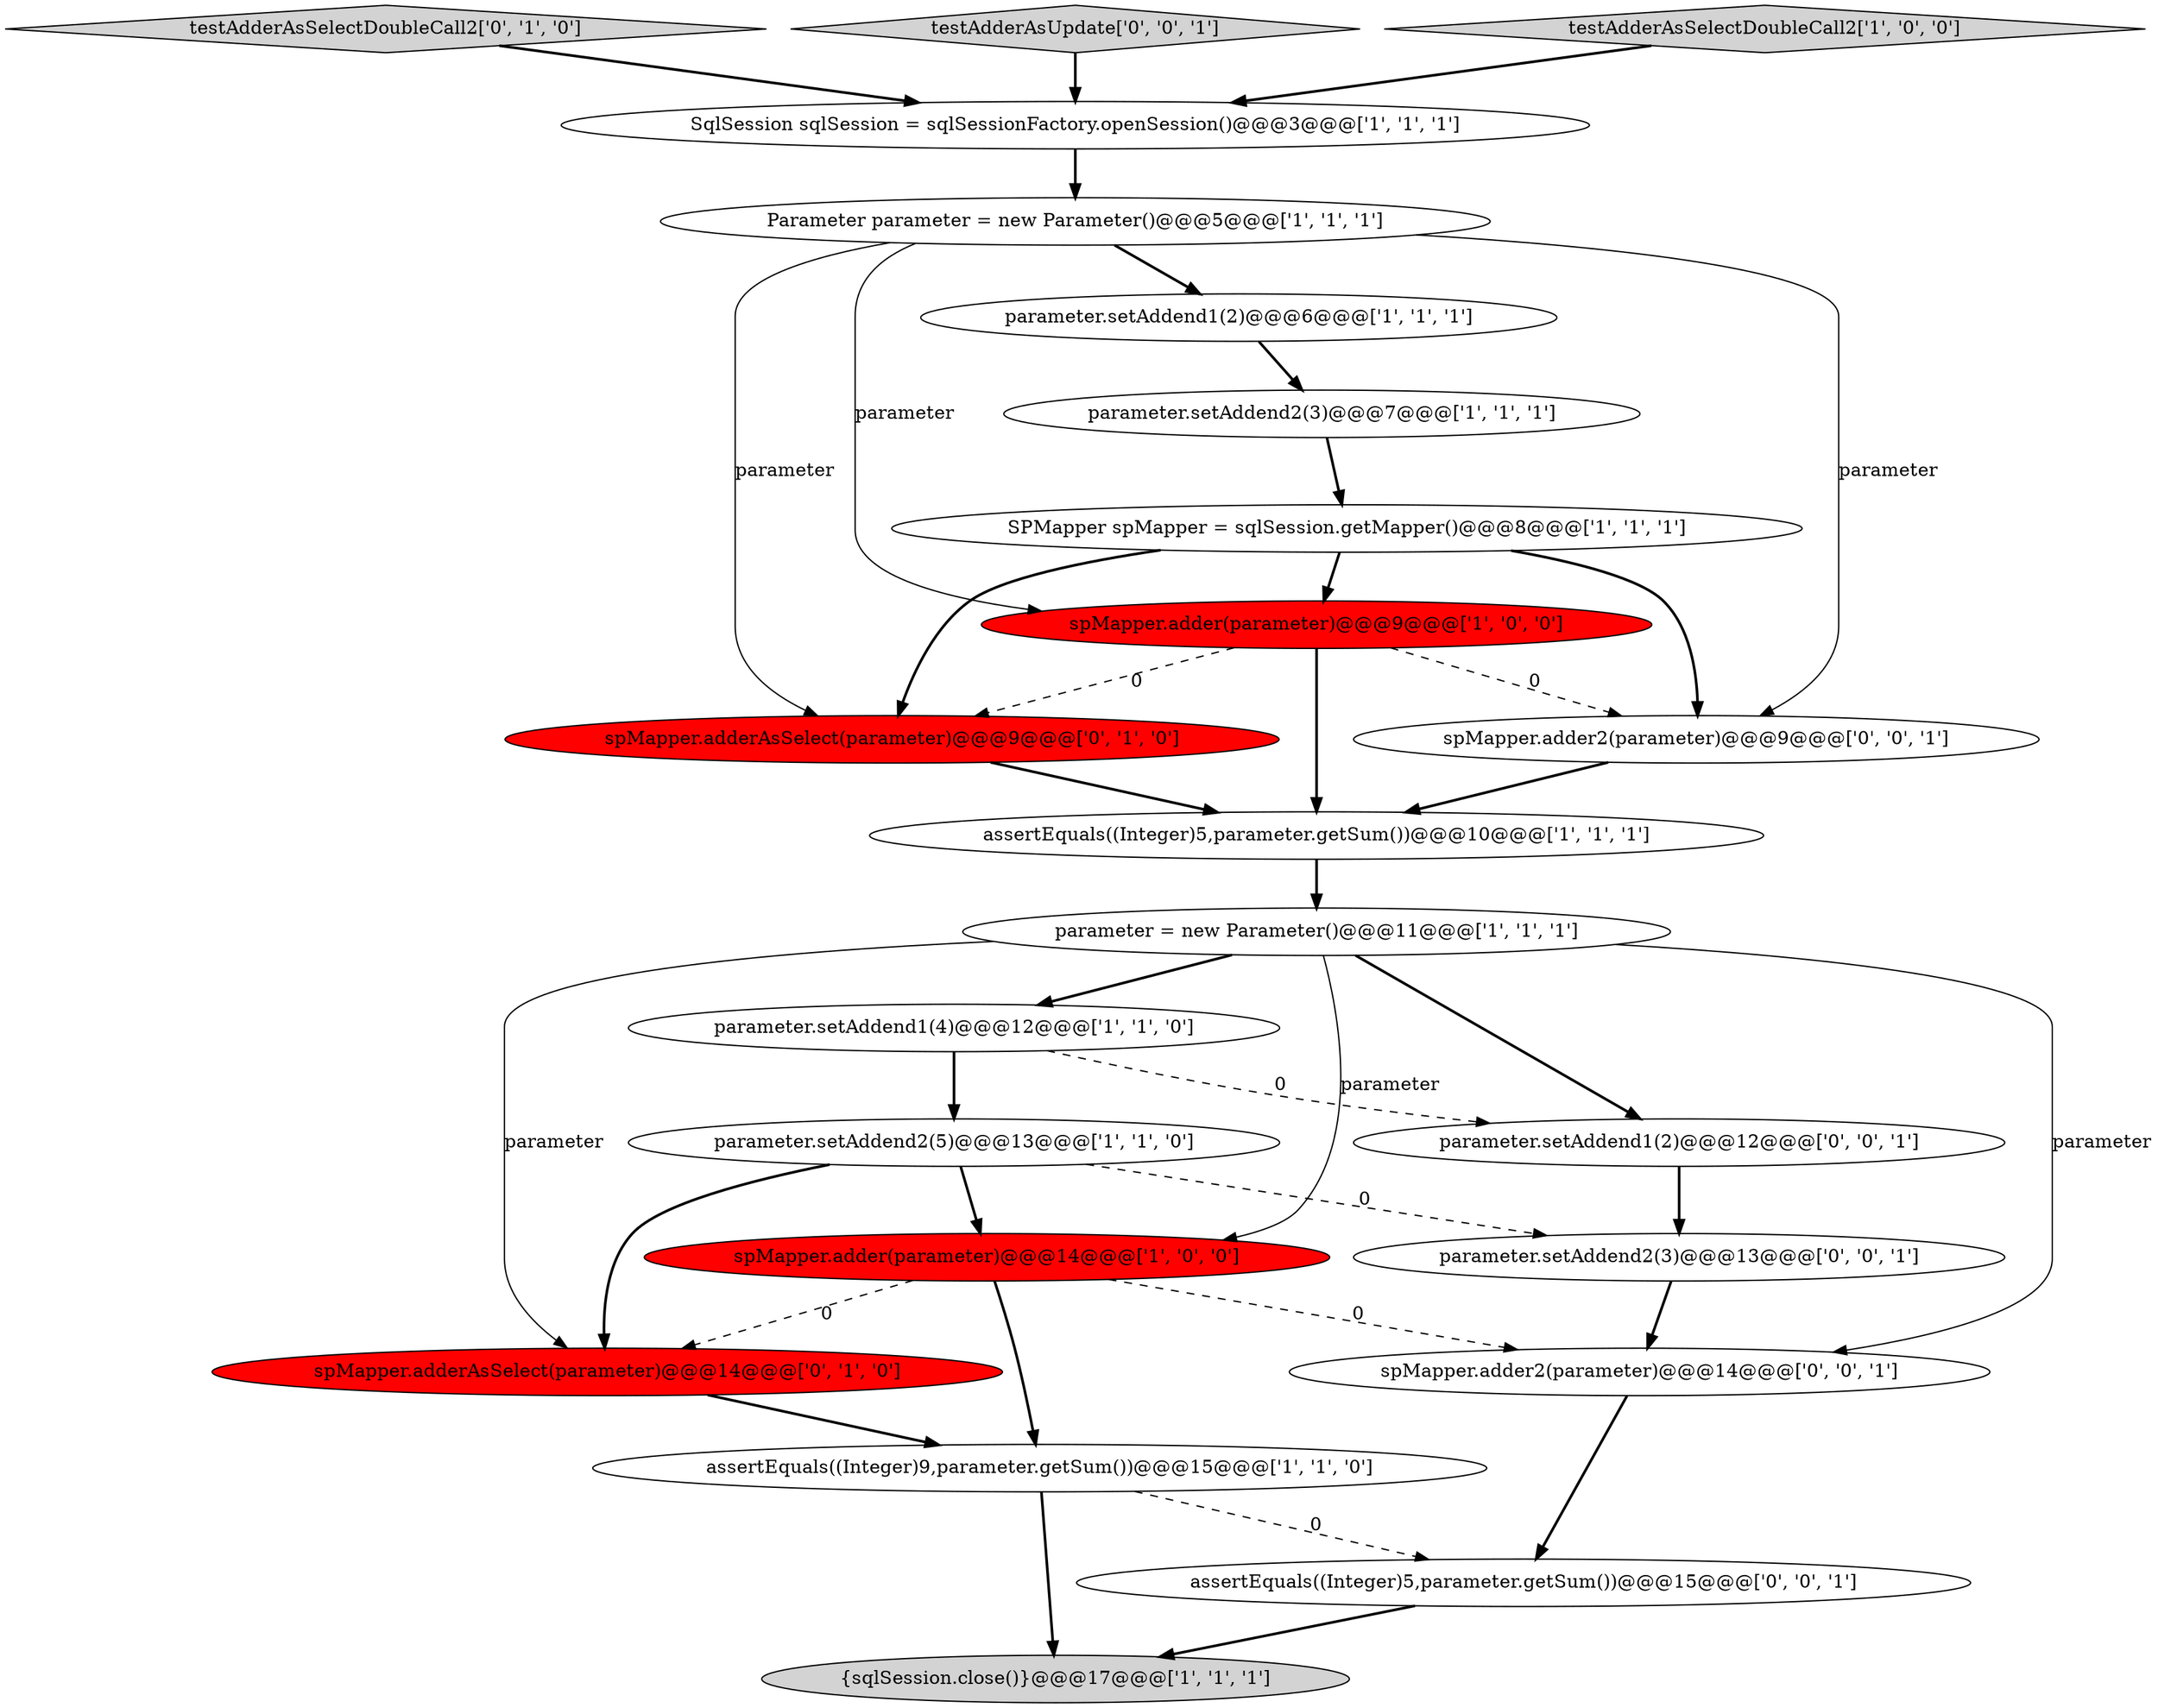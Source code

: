 digraph {
2 [style = filled, label = "SPMapper spMapper = sqlSession.getMapper()@@@8@@@['1', '1', '1']", fillcolor = white, shape = ellipse image = "AAA0AAABBB1BBB"];
8 [style = filled, label = "parameter.setAddend2(5)@@@13@@@['1', '1', '0']", fillcolor = white, shape = ellipse image = "AAA0AAABBB1BBB"];
19 [style = filled, label = "assertEquals((Integer)5,parameter.getSum())@@@15@@@['0', '0', '1']", fillcolor = white, shape = ellipse image = "AAA0AAABBB3BBB"];
1 [style = filled, label = "parameter.setAddend1(2)@@@6@@@['1', '1', '1']", fillcolor = white, shape = ellipse image = "AAA0AAABBB1BBB"];
14 [style = filled, label = "spMapper.adderAsSelect(parameter)@@@14@@@['0', '1', '0']", fillcolor = red, shape = ellipse image = "AAA1AAABBB2BBB"];
22 [style = filled, label = "spMapper.adder2(parameter)@@@9@@@['0', '0', '1']", fillcolor = white, shape = ellipse image = "AAA0AAABBB3BBB"];
13 [style = filled, label = "spMapper.adder(parameter)@@@9@@@['1', '0', '0']", fillcolor = red, shape = ellipse image = "AAA1AAABBB1BBB"];
15 [style = filled, label = "testAdderAsSelectDoubleCall2['0', '1', '0']", fillcolor = lightgray, shape = diamond image = "AAA0AAABBB2BBB"];
9 [style = filled, label = "Parameter parameter = new Parameter()@@@5@@@['1', '1', '1']", fillcolor = white, shape = ellipse image = "AAA0AAABBB1BBB"];
12 [style = filled, label = "spMapper.adder(parameter)@@@14@@@['1', '0', '0']", fillcolor = red, shape = ellipse image = "AAA1AAABBB1BBB"];
16 [style = filled, label = "spMapper.adderAsSelect(parameter)@@@9@@@['0', '1', '0']", fillcolor = red, shape = ellipse image = "AAA1AAABBB2BBB"];
6 [style = filled, label = "parameter.setAddend2(3)@@@7@@@['1', '1', '1']", fillcolor = white, shape = ellipse image = "AAA0AAABBB1BBB"];
10 [style = filled, label = "SqlSession sqlSession = sqlSessionFactory.openSession()@@@3@@@['1', '1', '1']", fillcolor = white, shape = ellipse image = "AAA0AAABBB1BBB"];
20 [style = filled, label = "testAdderAsUpdate['0', '0', '1']", fillcolor = lightgray, shape = diamond image = "AAA0AAABBB3BBB"];
0 [style = filled, label = "parameter = new Parameter()@@@11@@@['1', '1', '1']", fillcolor = white, shape = ellipse image = "AAA0AAABBB1BBB"];
5 [style = filled, label = "testAdderAsSelectDoubleCall2['1', '0', '0']", fillcolor = lightgray, shape = diamond image = "AAA0AAABBB1BBB"];
7 [style = filled, label = "parameter.setAddend1(4)@@@12@@@['1', '1', '0']", fillcolor = white, shape = ellipse image = "AAA0AAABBB1BBB"];
21 [style = filled, label = "parameter.setAddend1(2)@@@12@@@['0', '0', '1']", fillcolor = white, shape = ellipse image = "AAA0AAABBB3BBB"];
11 [style = filled, label = "assertEquals((Integer)5,parameter.getSum())@@@10@@@['1', '1', '1']", fillcolor = white, shape = ellipse image = "AAA0AAABBB1BBB"];
17 [style = filled, label = "spMapper.adder2(parameter)@@@14@@@['0', '0', '1']", fillcolor = white, shape = ellipse image = "AAA0AAABBB3BBB"];
18 [style = filled, label = "parameter.setAddend2(3)@@@13@@@['0', '0', '1']", fillcolor = white, shape = ellipse image = "AAA0AAABBB3BBB"];
3 [style = filled, label = "assertEquals((Integer)9,parameter.getSum())@@@15@@@['1', '1', '0']", fillcolor = white, shape = ellipse image = "AAA0AAABBB1BBB"];
4 [style = filled, label = "{sqlSession.close()}@@@17@@@['1', '1', '1']", fillcolor = lightgray, shape = ellipse image = "AAA0AAABBB1BBB"];
14->3 [style = bold, label=""];
5->10 [style = bold, label=""];
15->10 [style = bold, label=""];
7->21 [style = dashed, label="0"];
16->11 [style = bold, label=""];
18->17 [style = bold, label=""];
8->14 [style = bold, label=""];
12->17 [style = dashed, label="0"];
0->21 [style = bold, label=""];
7->8 [style = bold, label=""];
13->11 [style = bold, label=""];
3->4 [style = bold, label=""];
17->19 [style = bold, label=""];
21->18 [style = bold, label=""];
0->7 [style = bold, label=""];
2->13 [style = bold, label=""];
6->2 [style = bold, label=""];
20->10 [style = bold, label=""];
3->19 [style = dashed, label="0"];
11->0 [style = bold, label=""];
1->6 [style = bold, label=""];
12->14 [style = dashed, label="0"];
0->14 [style = solid, label="parameter"];
13->16 [style = dashed, label="0"];
9->13 [style = solid, label="parameter"];
8->18 [style = dashed, label="0"];
10->9 [style = bold, label=""];
12->3 [style = bold, label=""];
19->4 [style = bold, label=""];
9->1 [style = bold, label=""];
2->22 [style = bold, label=""];
0->12 [style = solid, label="parameter"];
13->22 [style = dashed, label="0"];
22->11 [style = bold, label=""];
8->12 [style = bold, label=""];
9->16 [style = solid, label="parameter"];
9->22 [style = solid, label="parameter"];
0->17 [style = solid, label="parameter"];
2->16 [style = bold, label=""];
}
